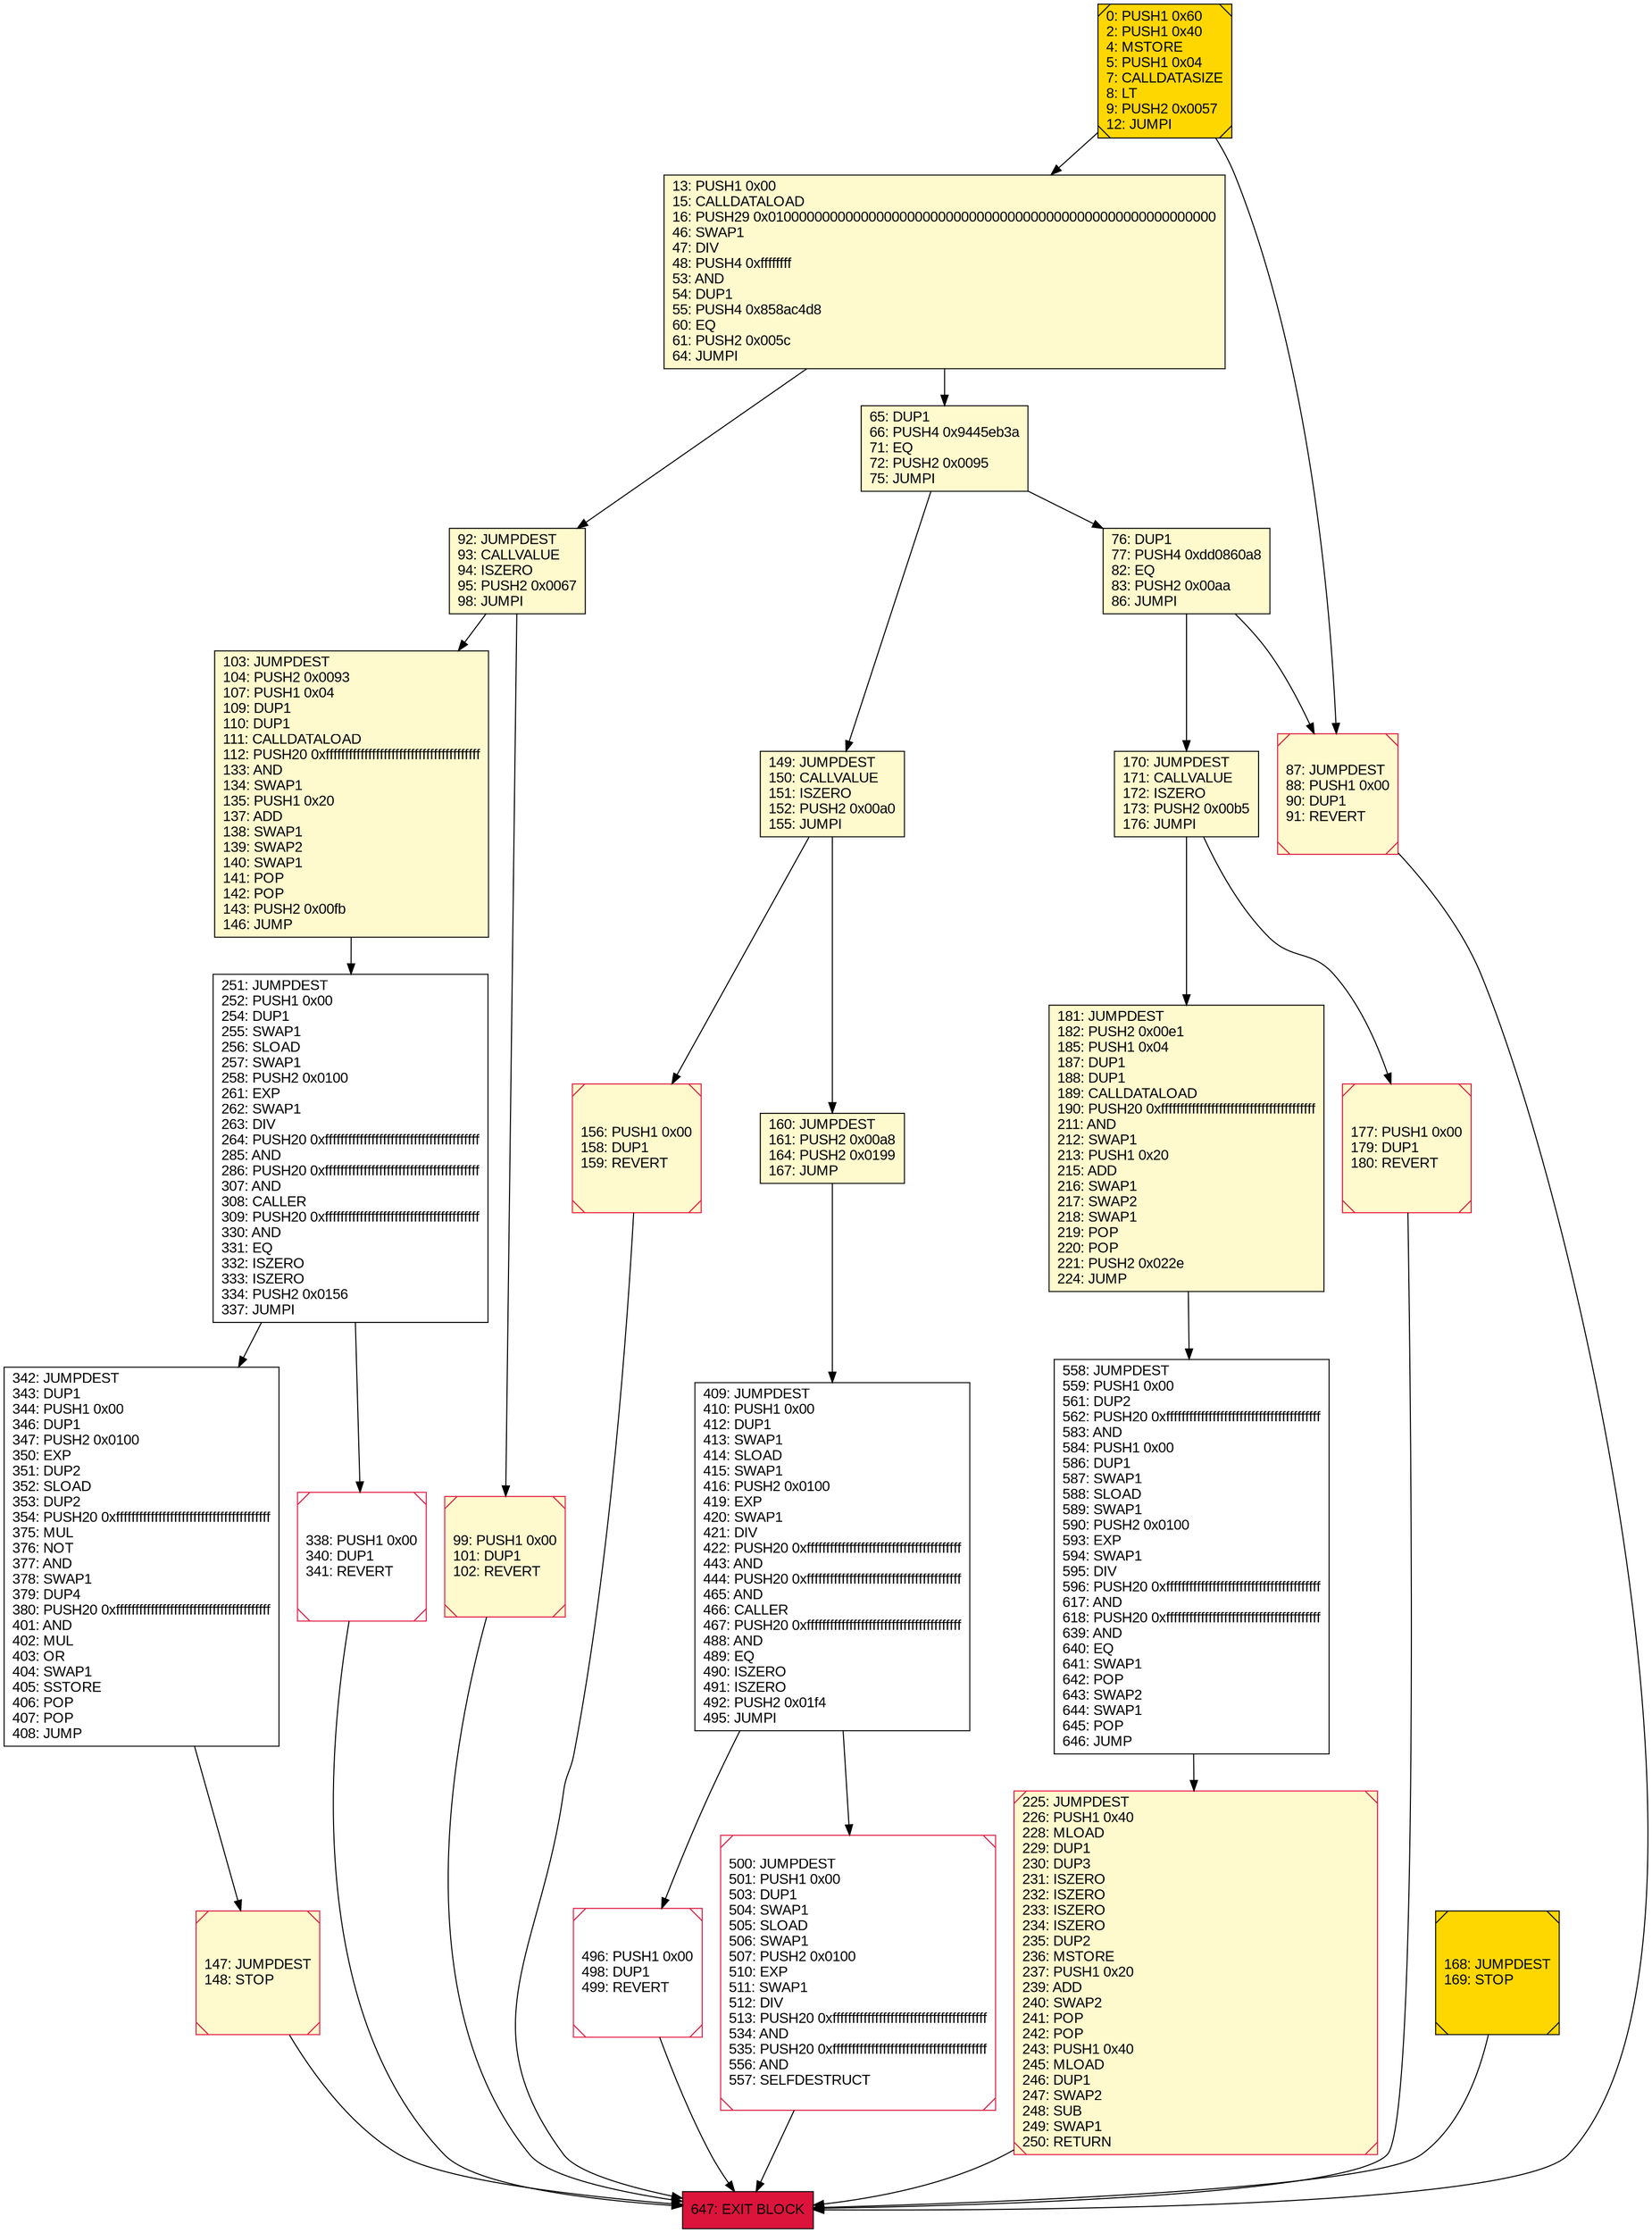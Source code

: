 digraph G {
bgcolor=transparent rankdir=UD;
node [shape=box style=filled color=black fillcolor=white fontname=arial fontcolor=black];
251 [label="251: JUMPDEST\l252: PUSH1 0x00\l254: DUP1\l255: SWAP1\l256: SLOAD\l257: SWAP1\l258: PUSH2 0x0100\l261: EXP\l262: SWAP1\l263: DIV\l264: PUSH20 0xffffffffffffffffffffffffffffffffffffffff\l285: AND\l286: PUSH20 0xffffffffffffffffffffffffffffffffffffffff\l307: AND\l308: CALLER\l309: PUSH20 0xffffffffffffffffffffffffffffffffffffffff\l330: AND\l331: EQ\l332: ISZERO\l333: ISZERO\l334: PUSH2 0x0156\l337: JUMPI\l" ];
558 [label="558: JUMPDEST\l559: PUSH1 0x00\l561: DUP2\l562: PUSH20 0xffffffffffffffffffffffffffffffffffffffff\l583: AND\l584: PUSH1 0x00\l586: DUP1\l587: SWAP1\l588: SLOAD\l589: SWAP1\l590: PUSH2 0x0100\l593: EXP\l594: SWAP1\l595: DIV\l596: PUSH20 0xffffffffffffffffffffffffffffffffffffffff\l617: AND\l618: PUSH20 0xffffffffffffffffffffffffffffffffffffffff\l639: AND\l640: EQ\l641: SWAP1\l642: POP\l643: SWAP2\l644: SWAP1\l645: POP\l646: JUMP\l" ];
99 [label="99: PUSH1 0x00\l101: DUP1\l102: REVERT\l" fillcolor=lemonchiffon shape=Msquare color=crimson ];
647 [label="647: EXIT BLOCK\l" fillcolor=crimson ];
147 [label="147: JUMPDEST\l148: STOP\l" fillcolor=lemonchiffon shape=Msquare color=crimson ];
160 [label="160: JUMPDEST\l161: PUSH2 0x00a8\l164: PUSH2 0x0199\l167: JUMP\l" fillcolor=lemonchiffon ];
181 [label="181: JUMPDEST\l182: PUSH2 0x00e1\l185: PUSH1 0x04\l187: DUP1\l188: DUP1\l189: CALLDATALOAD\l190: PUSH20 0xffffffffffffffffffffffffffffffffffffffff\l211: AND\l212: SWAP1\l213: PUSH1 0x20\l215: ADD\l216: SWAP1\l217: SWAP2\l218: SWAP1\l219: POP\l220: POP\l221: PUSH2 0x022e\l224: JUMP\l" fillcolor=lemonchiffon ];
177 [label="177: PUSH1 0x00\l179: DUP1\l180: REVERT\l" fillcolor=lemonchiffon shape=Msquare color=crimson ];
496 [label="496: PUSH1 0x00\l498: DUP1\l499: REVERT\l" shape=Msquare color=crimson ];
500 [label="500: JUMPDEST\l501: PUSH1 0x00\l503: DUP1\l504: SWAP1\l505: SLOAD\l506: SWAP1\l507: PUSH2 0x0100\l510: EXP\l511: SWAP1\l512: DIV\l513: PUSH20 0xffffffffffffffffffffffffffffffffffffffff\l534: AND\l535: PUSH20 0xffffffffffffffffffffffffffffffffffffffff\l556: AND\l557: SELFDESTRUCT\l" shape=Msquare color=crimson ];
87 [label="87: JUMPDEST\l88: PUSH1 0x00\l90: DUP1\l91: REVERT\l" fillcolor=lemonchiffon shape=Msquare color=crimson ];
170 [label="170: JUMPDEST\l171: CALLVALUE\l172: ISZERO\l173: PUSH2 0x00b5\l176: JUMPI\l" fillcolor=lemonchiffon ];
225 [label="225: JUMPDEST\l226: PUSH1 0x40\l228: MLOAD\l229: DUP1\l230: DUP3\l231: ISZERO\l232: ISZERO\l233: ISZERO\l234: ISZERO\l235: DUP2\l236: MSTORE\l237: PUSH1 0x20\l239: ADD\l240: SWAP2\l241: POP\l242: POP\l243: PUSH1 0x40\l245: MLOAD\l246: DUP1\l247: SWAP2\l248: SUB\l249: SWAP1\l250: RETURN\l" fillcolor=lemonchiffon shape=Msquare color=crimson ];
149 [label="149: JUMPDEST\l150: CALLVALUE\l151: ISZERO\l152: PUSH2 0x00a0\l155: JUMPI\l" fillcolor=lemonchiffon ];
76 [label="76: DUP1\l77: PUSH4 0xdd0860a8\l82: EQ\l83: PUSH2 0x00aa\l86: JUMPI\l" fillcolor=lemonchiffon ];
409 [label="409: JUMPDEST\l410: PUSH1 0x00\l412: DUP1\l413: SWAP1\l414: SLOAD\l415: SWAP1\l416: PUSH2 0x0100\l419: EXP\l420: SWAP1\l421: DIV\l422: PUSH20 0xffffffffffffffffffffffffffffffffffffffff\l443: AND\l444: PUSH20 0xffffffffffffffffffffffffffffffffffffffff\l465: AND\l466: CALLER\l467: PUSH20 0xffffffffffffffffffffffffffffffffffffffff\l488: AND\l489: EQ\l490: ISZERO\l491: ISZERO\l492: PUSH2 0x01f4\l495: JUMPI\l" ];
13 [label="13: PUSH1 0x00\l15: CALLDATALOAD\l16: PUSH29 0x0100000000000000000000000000000000000000000000000000000000\l46: SWAP1\l47: DIV\l48: PUSH4 0xffffffff\l53: AND\l54: DUP1\l55: PUSH4 0x858ac4d8\l60: EQ\l61: PUSH2 0x005c\l64: JUMPI\l" fillcolor=lemonchiffon ];
65 [label="65: DUP1\l66: PUSH4 0x9445eb3a\l71: EQ\l72: PUSH2 0x0095\l75: JUMPI\l" fillcolor=lemonchiffon ];
342 [label="342: JUMPDEST\l343: DUP1\l344: PUSH1 0x00\l346: DUP1\l347: PUSH2 0x0100\l350: EXP\l351: DUP2\l352: SLOAD\l353: DUP2\l354: PUSH20 0xffffffffffffffffffffffffffffffffffffffff\l375: MUL\l376: NOT\l377: AND\l378: SWAP1\l379: DUP4\l380: PUSH20 0xffffffffffffffffffffffffffffffffffffffff\l401: AND\l402: MUL\l403: OR\l404: SWAP1\l405: SSTORE\l406: POP\l407: POP\l408: JUMP\l" ];
92 [label="92: JUMPDEST\l93: CALLVALUE\l94: ISZERO\l95: PUSH2 0x0067\l98: JUMPI\l" fillcolor=lemonchiffon ];
0 [label="0: PUSH1 0x60\l2: PUSH1 0x40\l4: MSTORE\l5: PUSH1 0x04\l7: CALLDATASIZE\l8: LT\l9: PUSH2 0x0057\l12: JUMPI\l" fillcolor=lemonchiffon shape=Msquare fillcolor=gold ];
338 [label="338: PUSH1 0x00\l340: DUP1\l341: REVERT\l" shape=Msquare color=crimson ];
103 [label="103: JUMPDEST\l104: PUSH2 0x0093\l107: PUSH1 0x04\l109: DUP1\l110: DUP1\l111: CALLDATALOAD\l112: PUSH20 0xffffffffffffffffffffffffffffffffffffffff\l133: AND\l134: SWAP1\l135: PUSH1 0x20\l137: ADD\l138: SWAP1\l139: SWAP2\l140: SWAP1\l141: POP\l142: POP\l143: PUSH2 0x00fb\l146: JUMP\l" fillcolor=lemonchiffon ];
168 [label="168: JUMPDEST\l169: STOP\l" fillcolor=lemonchiffon shape=Msquare fillcolor=gold ];
156 [label="156: PUSH1 0x00\l158: DUP1\l159: REVERT\l" fillcolor=lemonchiffon shape=Msquare color=crimson ];
147 -> 647;
99 -> 647;
92 -> 103;
170 -> 177;
65 -> 149;
13 -> 65;
65 -> 76;
181 -> 558;
0 -> 13;
87 -> 647;
496 -> 647;
500 -> 647;
13 -> 92;
170 -> 181;
177 -> 647;
149 -> 156;
225 -> 647;
558 -> 225;
0 -> 87;
149 -> 160;
342 -> 147;
160 -> 409;
251 -> 342;
92 -> 99;
251 -> 338;
76 -> 87;
338 -> 647;
409 -> 496;
409 -> 500;
103 -> 251;
156 -> 647;
168 -> 647;
76 -> 170;
}